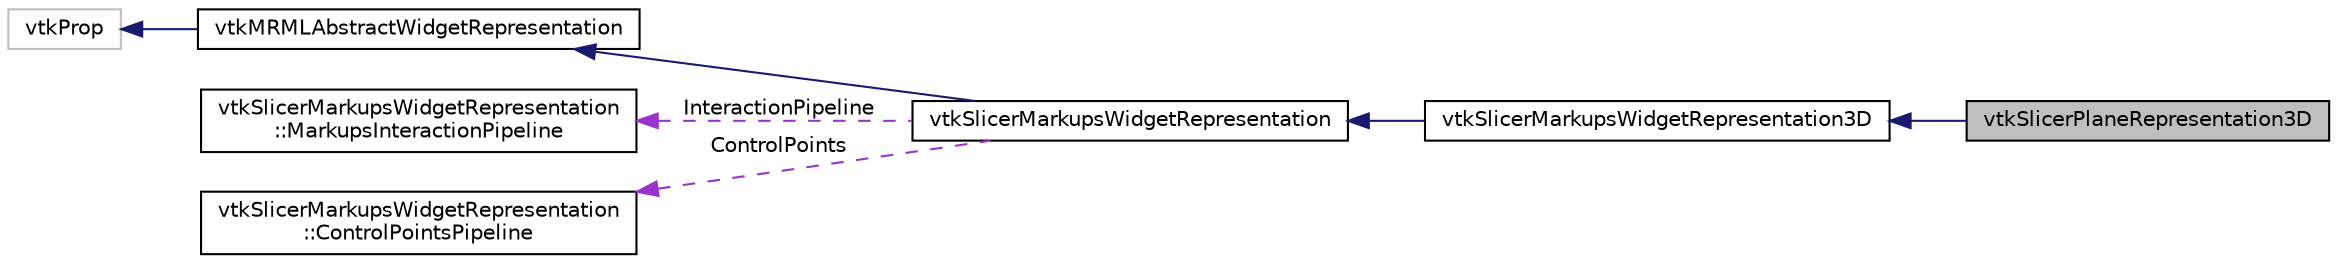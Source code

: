 digraph "vtkSlicerPlaneRepresentation3D"
{
  bgcolor="transparent";
  edge [fontname="Helvetica",fontsize="10",labelfontname="Helvetica",labelfontsize="10"];
  node [fontname="Helvetica",fontsize="10",shape=record];
  rankdir="LR";
  Node5 [label="vtkSlicerPlaneRepresentation3D",height=0.2,width=0.4,color="black", fillcolor="grey75", style="filled", fontcolor="black"];
  Node6 -> Node5 [dir="back",color="midnightblue",fontsize="10",style="solid",fontname="Helvetica"];
  Node6 [label="vtkSlicerMarkupsWidgetRepresentation3D",height=0.2,width=0.4,color="black",URL="$classvtkSlicerMarkupsWidgetRepresentation3D.html",tooltip="Default representation for the markups widget in 3D views. "];
  Node7 -> Node6 [dir="back",color="midnightblue",fontsize="10",style="solid",fontname="Helvetica"];
  Node7 [label="vtkSlicerMarkupsWidgetRepresentation",height=0.2,width=0.4,color="black",URL="$classvtkSlicerMarkupsWidgetRepresentation.html",tooltip="Class for rendering a markups node. "];
  Node8 -> Node7 [dir="back",color="midnightblue",fontsize="10",style="solid",fontname="Helvetica"];
  Node8 [label="vtkMRMLAbstractWidgetRepresentation",height=0.2,width=0.4,color="black",URL="$classvtkMRMLAbstractWidgetRepresentation.html",tooltip="Class for rendering a markups node. "];
  Node9 -> Node8 [dir="back",color="midnightblue",fontsize="10",style="solid",fontname="Helvetica"];
  Node9 [label="vtkProp",height=0.2,width=0.4,color="grey75"];
  Node10 -> Node7 [dir="back",color="darkorchid3",fontsize="10",style="dashed",label=" InteractionPipeline" ,fontname="Helvetica"];
  Node10 [label="vtkSlicerMarkupsWidgetRepresentation\l::MarkupsInteractionPipeline",height=0.2,width=0.4,color="black",URL="$classvtkSlicerMarkupsWidgetRepresentation_1_1MarkupsInteractionPipeline.html"];
  Node11 -> Node7 [dir="back",color="darkorchid3",fontsize="10",style="dashed",label=" ControlPoints" ,fontname="Helvetica"];
  Node11 [label="vtkSlicerMarkupsWidgetRepresentation\l::ControlPointsPipeline",height=0.2,width=0.4,color="black",URL="$classvtkSlicerMarkupsWidgetRepresentation_1_1ControlPointsPipeline.html"];
}

